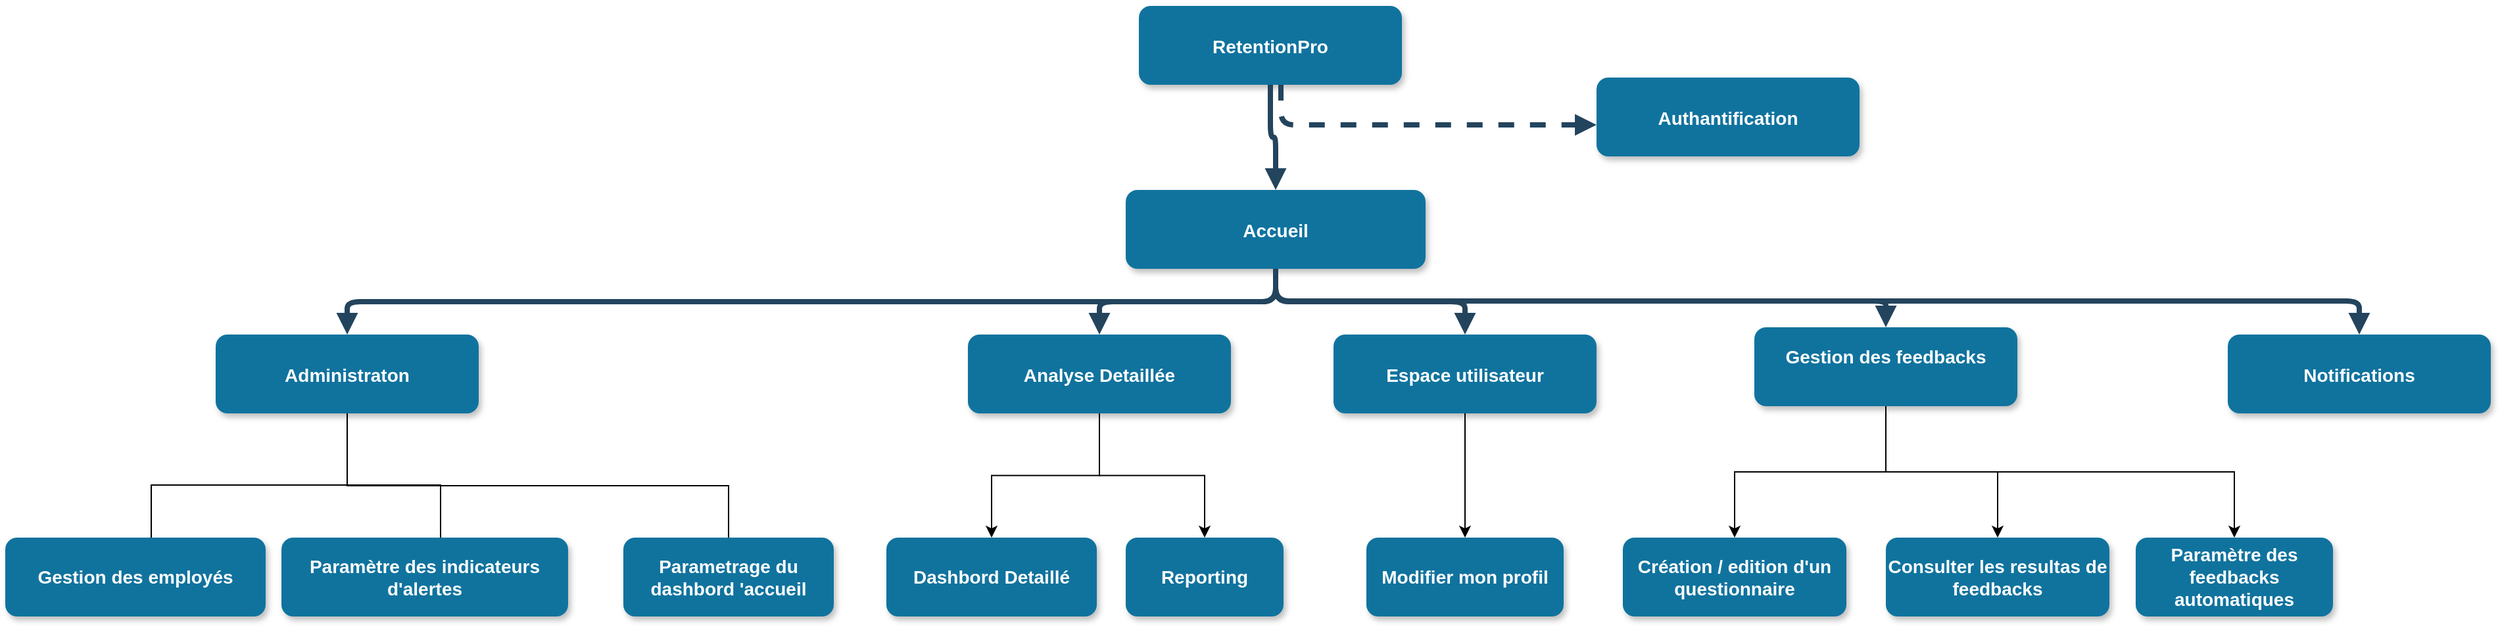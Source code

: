 <mxfile version="23.1.6" type="github">
  <diagram name="Page-1" id="97916047-d0de-89f5-080d-49f4d83e522f">
    <mxGraphModel dx="2553.5" dy="437" grid="1" gridSize="10" guides="1" tooltips="1" connect="1" arrows="1" fold="1" page="1" pageScale="1.5" pageWidth="1169" pageHeight="827" background="none" math="0" shadow="0">
      <root>
        <mxCell id="0" />
        <mxCell id="1" parent="0" />
        <mxCell id="2" value="RetentionPro" style="rounded=1;fillColor=#10739E;strokeColor=none;shadow=1;gradientColor=none;fontStyle=1;fontColor=#FFFFFF;fontSize=14;" parent="1" vertex="1">
          <mxGeometry x="672" y="205.5" width="200" height="60" as="geometry" />
        </mxCell>
        <mxCell id="3" value="Accueil" style="rounded=1;fillColor=#10739E;strokeColor=none;shadow=1;gradientColor=none;fontStyle=1;fontColor=#FFFFFF;fontSize=14;" parent="1" vertex="1">
          <mxGeometry x="662" y="345.5" width="228" height="60" as="geometry" />
        </mxCell>
        <mxCell id="0NrtANAy2df6LXkTk619-73" value="" style="edgeStyle=orthogonalEdgeStyle;rounded=0;orthogonalLoop=1;jettySize=auto;html=1;exitX=0.5;exitY=1;exitDx=0;exitDy=0;" edge="1" parent="1" source="4">
          <mxGeometry relative="1" as="geometry">
            <mxPoint x="80.961" y="570" as="sourcePoint" />
            <mxPoint x="-80.001" y="664.5" as="targetPoint" />
            <Array as="points">
              <mxPoint x="70" y="570" />
              <mxPoint x="-79" y="570" />
              <mxPoint x="-79" y="665" />
            </Array>
          </mxGeometry>
        </mxCell>
        <mxCell id="0NrtANAy2df6LXkTk619-76" value="" style="edgeStyle=orthogonalEdgeStyle;rounded=0;orthogonalLoop=1;jettySize=auto;html=1;exitX=0.5;exitY=1;exitDx=0;exitDy=0;" edge="1" parent="1" source="4">
          <mxGeometry relative="1" as="geometry">
            <mxPoint x="-29.999" y="515.5" as="sourcePoint" />
            <mxPoint x="138.02" y="640.0" as="targetPoint" />
            <Array as="points">
              <mxPoint x="70" y="570" />
              <mxPoint x="141" y="570" />
              <mxPoint x="141" y="640" />
            </Array>
          </mxGeometry>
        </mxCell>
        <mxCell id="0NrtANAy2df6LXkTk619-83" value="" style="edgeStyle=orthogonalEdgeStyle;rounded=0;orthogonalLoop=1;jettySize=auto;html=1;" edge="1" parent="1">
          <mxGeometry relative="1" as="geometry">
            <mxPoint x="69.981" y="526" as="sourcePoint" />
            <mxPoint x="359.981" y="620.5" as="targetPoint" />
            <Array as="points">
              <mxPoint x="70" y="570.5" />
              <mxPoint x="360" y="570.5" />
            </Array>
          </mxGeometry>
        </mxCell>
        <mxCell id="4" value="Administraton" style="rounded=1;fillColor=#10739E;strokeColor=none;shadow=1;gradientColor=none;fontStyle=1;fontColor=#FFFFFF;fontSize=14;" parent="1" vertex="1">
          <mxGeometry x="-30" y="455.5" width="200" height="60" as="geometry" />
        </mxCell>
        <mxCell id="0NrtANAy2df6LXkTk619-79" value="" style="edgeStyle=orthogonalEdgeStyle;rounded=0;orthogonalLoop=1;jettySize=auto;html=1;" edge="1" parent="1" source="5" target="0NrtANAy2df6LXkTk619-78">
          <mxGeometry relative="1" as="geometry" />
        </mxCell>
        <mxCell id="0NrtANAy2df6LXkTk619-81" value="" style="edgeStyle=orthogonalEdgeStyle;rounded=0;orthogonalLoop=1;jettySize=auto;html=1;" edge="1" parent="1" source="5" target="0NrtANAy2df6LXkTk619-80">
          <mxGeometry relative="1" as="geometry" />
        </mxCell>
        <mxCell id="5" value="Analyse Detaillée" style="rounded=1;fillColor=#10739E;strokeColor=none;shadow=1;gradientColor=none;fontStyle=1;fontColor=#FFFFFF;fontSize=14;" parent="1" vertex="1">
          <mxGeometry x="542" y="455.5" width="200" height="60" as="geometry" />
        </mxCell>
        <mxCell id="0NrtANAy2df6LXkTk619-88" value="" style="edgeStyle=orthogonalEdgeStyle;rounded=0;orthogonalLoop=1;jettySize=auto;html=1;" edge="1" parent="1" source="6" target="0NrtANAy2df6LXkTk619-87">
          <mxGeometry relative="1" as="geometry" />
        </mxCell>
        <mxCell id="6" value="Espace utilisateur" style="rounded=1;fillColor=#10739E;strokeColor=none;shadow=1;gradientColor=none;fontStyle=1;fontColor=#FFFFFF;fontSize=14;" parent="1" vertex="1">
          <mxGeometry x="820" y="455.5" width="200" height="60" as="geometry" />
        </mxCell>
        <mxCell id="7" value="Authantification" style="rounded=1;fillColor=#10739E;strokeColor=none;shadow=1;gradientColor=none;fontStyle=1;fontColor=#FFFFFF;fontSize=14;" parent="1" vertex="1">
          <mxGeometry x="1020" y="260" width="200" height="60" as="geometry" />
        </mxCell>
        <mxCell id="29" value="" style="edgeStyle=elbowEdgeStyle;elbow=vertical;strokeWidth=4;endArrow=block;endFill=1;fontStyle=1;strokeColor=#23445D;" parent="1" source="2" target="3" edge="1">
          <mxGeometry x="22" y="165.5" width="100" height="100" as="geometry">
            <mxPoint x="22" y="265.5" as="sourcePoint" />
            <mxPoint x="122" y="165.5" as="targetPoint" />
          </mxGeometry>
        </mxCell>
        <mxCell id="30" value="" style="edgeStyle=elbowEdgeStyle;elbow=vertical;strokeWidth=4;endArrow=block;endFill=1;fontStyle=1;strokeColor=#23445D;" parent="1" source="3" target="5" edge="1">
          <mxGeometry x="22" y="165.5" width="100" height="100" as="geometry">
            <mxPoint x="22" y="265.5" as="sourcePoint" />
            <mxPoint x="122" y="165.5" as="targetPoint" />
          </mxGeometry>
        </mxCell>
        <mxCell id="31" value="" style="edgeStyle=elbowEdgeStyle;elbow=vertical;strokeWidth=4;endArrow=block;endFill=1;fontStyle=1;strokeColor=#23445D;" parent="1" source="3" target="4" edge="1">
          <mxGeometry x="22" y="165.5" width="100" height="100" as="geometry">
            <mxPoint x="22" y="265.5" as="sourcePoint" />
            <mxPoint x="122" y="165.5" as="targetPoint" />
          </mxGeometry>
        </mxCell>
        <mxCell id="32" value="" style="edgeStyle=elbowEdgeStyle;elbow=vertical;strokeWidth=4;endArrow=block;endFill=1;fontStyle=1;strokeColor=#23445D;" parent="1" source="3" target="6" edge="1">
          <mxGeometry x="22" y="165.5" width="100" height="100" as="geometry">
            <mxPoint x="22" y="265.5" as="sourcePoint" />
            <mxPoint x="122" y="165.5" as="targetPoint" />
          </mxGeometry>
        </mxCell>
        <mxCell id="33" value="" style="edgeStyle=elbowEdgeStyle;elbow=vertical;strokeWidth=4;endArrow=block;endFill=1;fontStyle=1;dashed=1;strokeColor=#23445D;" parent="1" source="2" target="7" edge="1">
          <mxGeometry x="22" y="165.5" width="100" height="100" as="geometry">
            <mxPoint x="22" y="265.5" as="sourcePoint" />
            <mxPoint x="122" y="165.5" as="targetPoint" />
            <Array as="points">
              <mxPoint x="780" y="296" />
            </Array>
          </mxGeometry>
        </mxCell>
        <mxCell id="0NrtANAy2df6LXkTk619-61" value="Notifications" style="rounded=1;fillColor=#10739E;strokeColor=none;shadow=1;gradientColor=none;fontStyle=1;fontColor=#FFFFFF;fontSize=14;" vertex="1" parent="1">
          <mxGeometry x="1500" y="455.5" width="200" height="60" as="geometry" />
        </mxCell>
        <mxCell id="0NrtANAy2df6LXkTk619-90" value="" style="edgeStyle=orthogonalEdgeStyle;rounded=0;orthogonalLoop=1;jettySize=auto;html=1;" edge="1" parent="1" source="0NrtANAy2df6LXkTk619-62" target="0NrtANAy2df6LXkTk619-89">
          <mxGeometry relative="1" as="geometry">
            <Array as="points">
              <mxPoint x="1430" y="560" />
              <mxPoint x="1305" y="560" />
            </Array>
          </mxGeometry>
        </mxCell>
        <mxCell id="0NrtANAy2df6LXkTk619-92" value="" style="edgeStyle=orthogonalEdgeStyle;rounded=0;orthogonalLoop=1;jettySize=auto;html=1;" edge="1" parent="1" source="0NrtANAy2df6LXkTk619-62" target="0NrtANAy2df6LXkTk619-91">
          <mxGeometry relative="1" as="geometry">
            <Array as="points">
              <mxPoint x="1430" y="560" />
              <mxPoint x="1505" y="560" />
            </Array>
          </mxGeometry>
        </mxCell>
        <mxCell id="0NrtANAy2df6LXkTk619-94" value="" style="edgeStyle=orthogonalEdgeStyle;rounded=0;orthogonalLoop=1;jettySize=auto;html=1;" edge="1" parent="1" source="0NrtANAy2df6LXkTk619-62" target="0NrtANAy2df6LXkTk619-93">
          <mxGeometry relative="1" as="geometry">
            <Array as="points">
              <mxPoint x="1430" y="560" />
              <mxPoint x="1685" y="560" />
            </Array>
          </mxGeometry>
        </mxCell>
        <mxCell id="0NrtANAy2df6LXkTk619-62" value="Gestion des feedbacks&#xa;" style="rounded=1;fillColor=#10739E;strokeColor=none;shadow=1;gradientColor=none;fontStyle=1;fontColor=#FFFFFF;fontSize=14;" vertex="1" parent="1">
          <mxGeometry x="1140" y="450" width="200" height="60" as="geometry" />
        </mxCell>
        <mxCell id="0NrtANAy2df6LXkTk619-69" value="" style="edgeStyle=elbowEdgeStyle;elbow=vertical;strokeWidth=4;endArrow=block;endFill=1;fontStyle=1;strokeColor=#23445D;entryX=0.5;entryY=0;entryDx=0;entryDy=0;" edge="1" parent="1" source="3" target="0NrtANAy2df6LXkTk619-61">
          <mxGeometry x="22" y="165.5" width="100" height="100" as="geometry">
            <mxPoint x="780" y="400" as="sourcePoint" />
            <mxPoint x="1206" y="455.5" as="targetPoint" />
            <Array as="points">
              <mxPoint x="1090" y="430" />
            </Array>
          </mxGeometry>
        </mxCell>
        <mxCell id="0NrtANAy2df6LXkTk619-70" value="" style="edgeStyle=elbowEdgeStyle;elbow=vertical;strokeWidth=4;endArrow=block;endFill=1;fontStyle=1;strokeColor=#23445D;exitX=0.5;exitY=1;exitDx=0;exitDy=0;entryX=0.5;entryY=0;entryDx=0;entryDy=0;" edge="1" parent="1" source="3" target="0NrtANAy2df6LXkTk619-62">
          <mxGeometry x="22" y="165.5" width="100" height="100" as="geometry">
            <mxPoint x="1200" y="430" as="sourcePoint" />
            <mxPoint x="1456" y="455.5" as="targetPoint" />
            <Array as="points">
              <mxPoint x="1340" y="430" />
            </Array>
          </mxGeometry>
        </mxCell>
        <mxCell id="0NrtANAy2df6LXkTk619-72" value="Gestion des employés" style="whiteSpace=wrap;html=1;fontSize=14;fillColor=#10739E;strokeColor=none;fontColor=#FFFFFF;rounded=1;shadow=1;gradientColor=none;fontStyle=1;" vertex="1" parent="1">
          <mxGeometry x="-190" y="610" width="198" height="60" as="geometry" />
        </mxCell>
        <mxCell id="0NrtANAy2df6LXkTk619-75" value="Paramètre des indicateurs d&#39;alertes" style="whiteSpace=wrap;html=1;fontSize=14;fillColor=#10739E;strokeColor=none;fontColor=#FFFFFF;rounded=1;shadow=1;gradientColor=none;fontStyle=1;" vertex="1" parent="1">
          <mxGeometry x="20" y="610" width="218" height="60" as="geometry" />
        </mxCell>
        <mxCell id="0NrtANAy2df6LXkTk619-78" value="Reporting" style="whiteSpace=wrap;html=1;fontSize=14;fillColor=#10739E;strokeColor=none;fontColor=#FFFFFF;rounded=1;shadow=1;gradientColor=none;fontStyle=1;" vertex="1" parent="1">
          <mxGeometry x="662" y="610" width="120" height="60" as="geometry" />
        </mxCell>
        <mxCell id="0NrtANAy2df6LXkTk619-80" value="Dashbord Detaillé" style="rounded=1;whiteSpace=wrap;html=1;fontSize=14;fillColor=#10739E;strokeColor=none;fontColor=#FFFFFF;shadow=1;gradientColor=none;fontStyle=1;" vertex="1" parent="1">
          <mxGeometry x="480" y="610" width="160" height="60" as="geometry" />
        </mxCell>
        <mxCell id="0NrtANAy2df6LXkTk619-82" value="Parametrage du dashbord &#39;accueil" style="whiteSpace=wrap;html=1;fontSize=14;fillColor=#10739E;strokeColor=none;fontColor=#FFFFFF;rounded=1;shadow=1;gradientColor=none;fontStyle=1;" vertex="1" parent="1">
          <mxGeometry x="280" y="610" width="160" height="60" as="geometry" />
        </mxCell>
        <mxCell id="0NrtANAy2df6LXkTk619-87" value="Modifier mon profil" style="rounded=1;whiteSpace=wrap;html=1;fontSize=14;fillColor=#10739E;strokeColor=none;fontColor=#FFFFFF;shadow=1;gradientColor=none;fontStyle=1;" vertex="1" parent="1">
          <mxGeometry x="845" y="610" width="150" height="60" as="geometry" />
        </mxCell>
        <mxCell id="0NrtANAy2df6LXkTk619-89" value="Création / edition d&#39;un questionnaire" style="rounded=1;whiteSpace=wrap;html=1;fontSize=14;fillColor=#10739E;strokeColor=none;fontColor=#FFFFFF;shadow=1;gradientColor=none;fontStyle=1;" vertex="1" parent="1">
          <mxGeometry x="1040" y="610" width="170" height="60" as="geometry" />
        </mxCell>
        <mxCell id="0NrtANAy2df6LXkTk619-91" value="Consulter les resultas de feedbacks" style="rounded=1;whiteSpace=wrap;html=1;fontSize=14;fillColor=#10739E;strokeColor=none;fontColor=#FFFFFF;shadow=1;gradientColor=none;fontStyle=1;" vertex="1" parent="1">
          <mxGeometry x="1240" y="610" width="170" height="60" as="geometry" />
        </mxCell>
        <mxCell id="0NrtANAy2df6LXkTk619-93" value="Paramètre des feedbacks automatiques" style="whiteSpace=wrap;html=1;fontSize=14;fillColor=#10739E;strokeColor=none;fontColor=#FFFFFF;rounded=1;shadow=1;gradientColor=none;fontStyle=1;" vertex="1" parent="1">
          <mxGeometry x="1430" y="610" width="150" height="60" as="geometry" />
        </mxCell>
      </root>
    </mxGraphModel>
  </diagram>
</mxfile>
